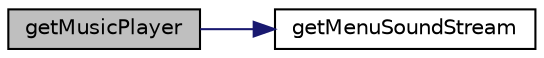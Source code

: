 digraph "getMusicPlayer"
{
  edge [fontname="Helvetica",fontsize="10",labelfontname="Helvetica",labelfontsize="10"];
  node [fontname="Helvetica",fontsize="10",shape=record];
  rankdir="LR";
  Node1 [label="getMusicPlayer",height=0.2,width=0.4,color="black", fillcolor="grey75", style="filled", fontcolor="black"];
  Node1 -> Node2 [color="midnightblue",fontsize="10",style="solid",fontname="Helvetica"];
  Node2 [label="getMenuSoundStream",height=0.2,width=0.4,color="black", fillcolor="white", style="filled",URL="$musicplayer_8cpp.html#a0df83eaa1ff90bc61bbeca9a23878041"];
}
